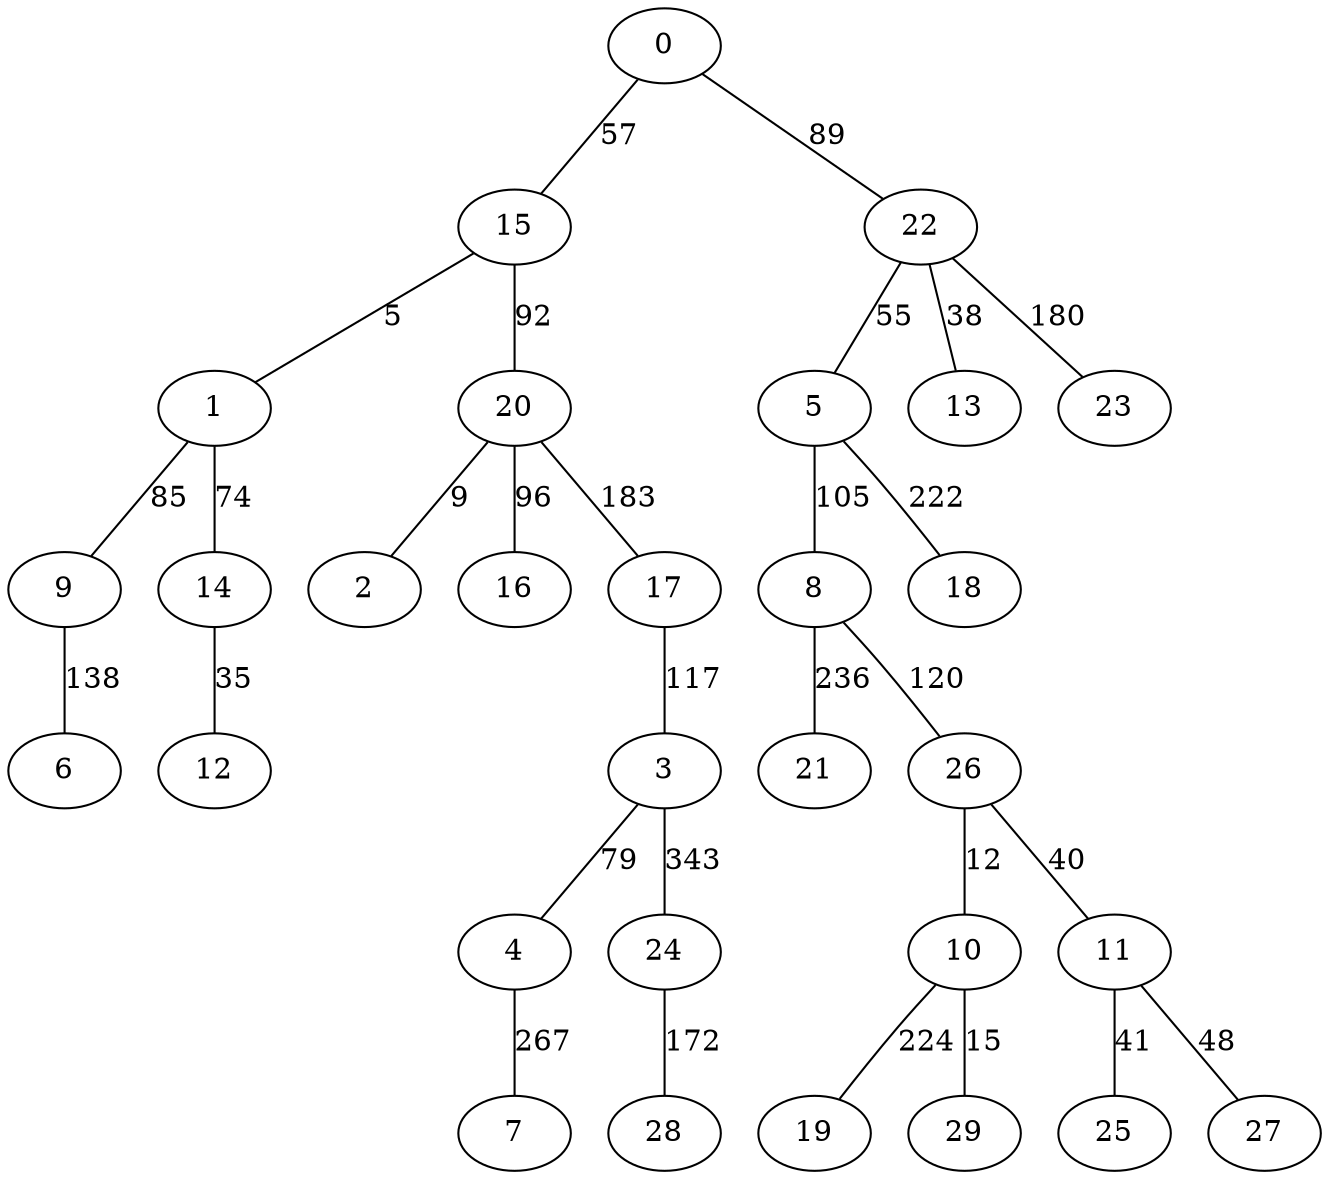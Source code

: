 strict graph G {
0;
1;
2;
3;
4;
5;
6;
7;
8;
9;
10;
11;
12;
13;
14;
15;
16;
17;
18;
19;
20;
21;
22;
23;
24;
25;
26;
27;
28;
29;
9 -- 6  [label=138];
11 -- 25  [label=41];
5 -- 18  [label=222];
26 -- 10  [label=12];
11 -- 27  [label=48];
8 -- 21  [label=236];
1 -- 9  [label=85];
20 -- 16  [label=96];
26 -- 11  [label=40];
10 -- 29  [label=15];
1 -- 14  [label=74];
14 -- 12  [label=35];
3 -- 4  [label=79];
20 -- 17  [label=183];
17 -- 3  [label=117];
3 -- 24  [label=343];
8 -- 26  [label=120];
4 -- 7  [label=267];
20 -- 2  [label=9];
0 -- 22  [label=89];
15 -- 1  [label=5];
0 -- 15  [label=57];
22 -- 5  [label=55];
24 -- 28  [label=172];
15 -- 20  [label=92];
10 -- 19  [label=224];
22 -- 13  [label=38];
5 -- 8  [label=105];
22 -- 23  [label=180];
}
